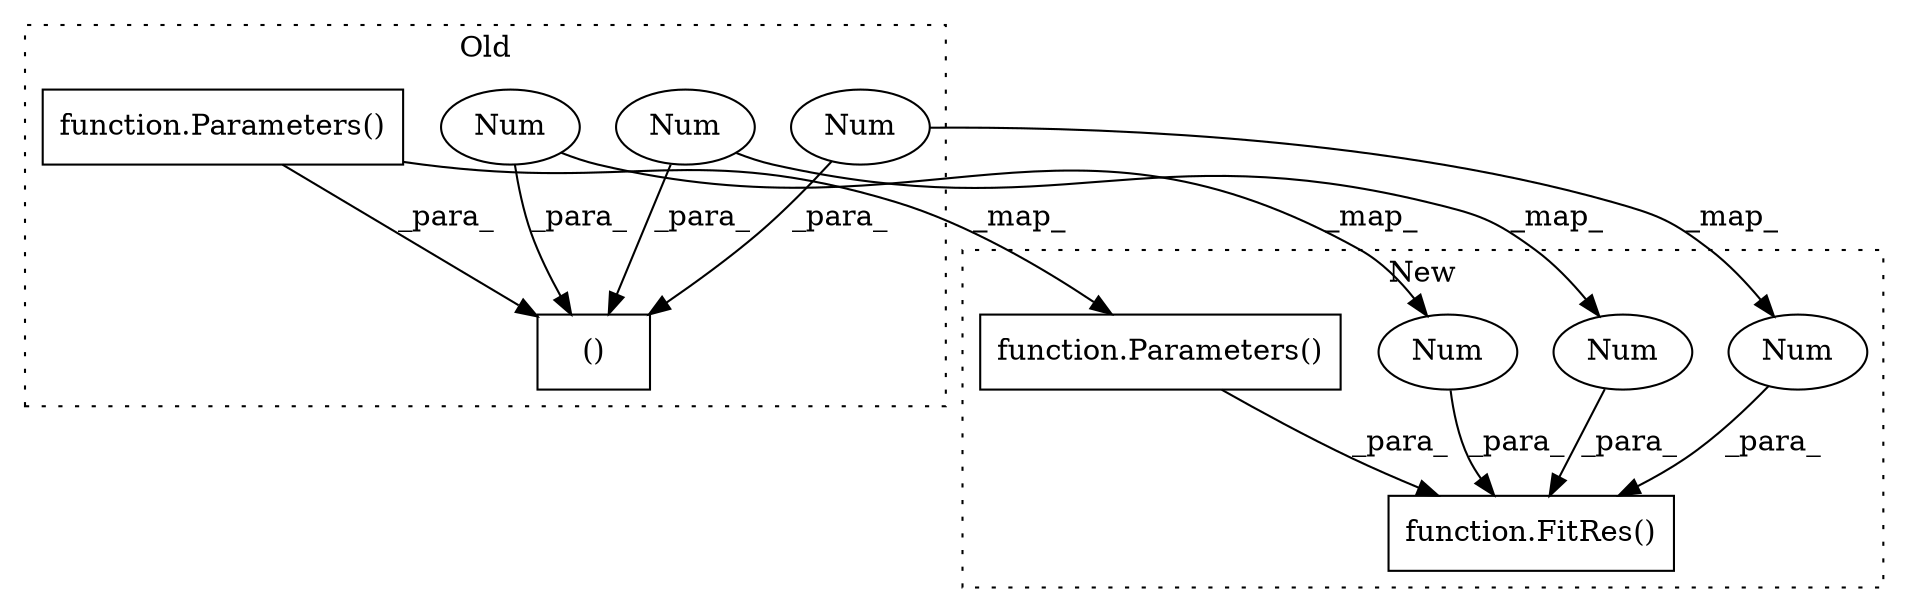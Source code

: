 digraph G {
subgraph cluster0 {
1 [label="()" a="54" s="2609" l="11" shape="box"];
4 [label="function.Parameters()" a="75" s="2571" l="38" shape="box"];
6 [label="Num" a="76" s="2617" l="3" shape="ellipse"];
7 [label="Num" a="76" s="2614" l="1" shape="ellipse"];
10 [label="Num" a="76" s="2611" l="1" shape="ellipse"];
label = "Old";
style="dotted";
}
subgraph cluster1 {
2 [label="function.FitRes()" a="75" s="2576,2632" l="7,1" shape="box"];
3 [label="function.Parameters()" a="75" s="2583" l="38" shape="box"];
5 [label="Num" a="76" s="2629" l="3" shape="ellipse"];
8 [label="Num" a="76" s="2626" l="1" shape="ellipse"];
9 [label="Num" a="76" s="2623" l="1" shape="ellipse"];
label = "New";
style="dotted";
}
3 -> 2 [label="_para_"];
4 -> 1 [label="_para_"];
4 -> 3 [label="_map_"];
5 -> 2 [label="_para_"];
6 -> 5 [label="_map_"];
6 -> 1 [label="_para_"];
7 -> 1 [label="_para_"];
7 -> 8 [label="_map_"];
8 -> 2 [label="_para_"];
9 -> 2 [label="_para_"];
10 -> 1 [label="_para_"];
10 -> 9 [label="_map_"];
}
